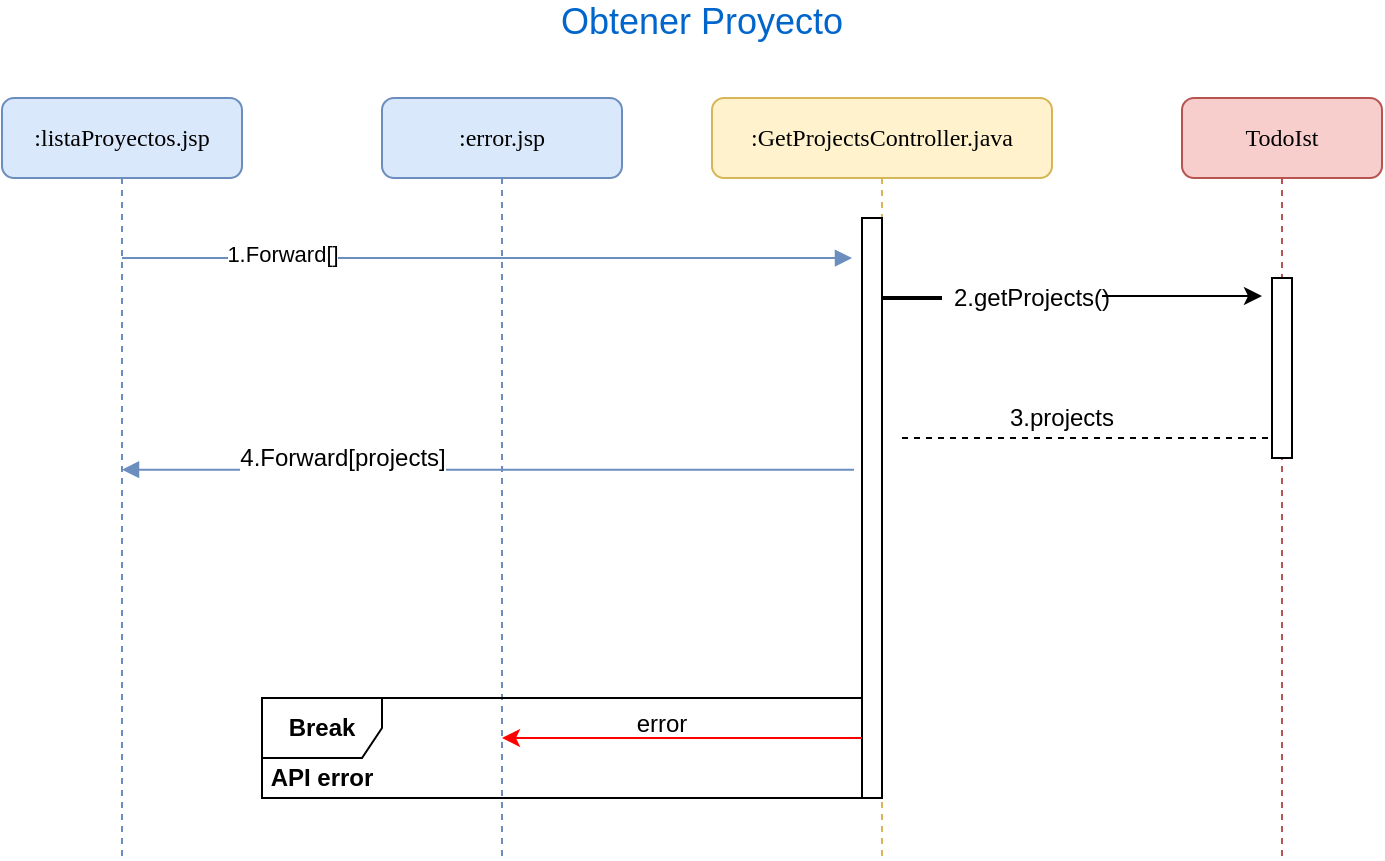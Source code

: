 <mxfile version="10.6.5" type="device"><diagram id="PAMHgrpYF9fYX0UcX3g_" name="Page-1"><mxGraphModel dx="1080" dy="435" grid="1" gridSize="10" guides="1" tooltips="1" connect="1" arrows="1" fold="1" page="1" pageScale="1" pageWidth="827" pageHeight="1169" math="0" shadow="0"><root><mxCell id="0"/><mxCell id="1" parent="0"/><mxCell id="A_eqGJkwwxb5zJPdUTsZ-1" value="1.Forward[]&lt;br&gt;&lt;br&gt;" style="html=1;verticalAlign=bottom;endArrow=block;entryX=-0.5;entryY=0.069;fillColor=#dae8fc;strokeColor=#6c8ebf;rounded=1;entryDx=0;entryDy=0;entryPerimeter=0;" edge="1" parent="1" target="A_eqGJkwwxb5zJPdUTsZ-5"><mxGeometry x="-0.562" y="-20" relative="1" as="geometry"><mxPoint x="100" y="160" as="sourcePoint"/><mxPoint x="446" y="160" as="targetPoint"/><Array as="points"/><mxPoint as="offset"/></mxGeometry></mxCell><mxCell id="A_eqGJkwwxb5zJPdUTsZ-2" value=":listaProyectos.jsp" style="shape=umlLifeline;perimeter=lifelinePerimeter;whiteSpace=wrap;html=1;container=1;collapsible=0;recursiveResize=0;outlineConnect=0;rounded=1;shadow=0;comic=0;labelBackgroundColor=none;strokeColor=#6c8ebf;strokeWidth=1;fillColor=#dae8fc;fontFamily=Verdana;fontSize=12;align=center;" vertex="1" parent="1"><mxGeometry x="40" y="80" width="120" height="380" as="geometry"/></mxCell><mxCell id="A_eqGJkwwxb5zJPdUTsZ-3" value=":error.jsp" style="shape=umlLifeline;perimeter=lifelinePerimeter;whiteSpace=wrap;html=1;container=1;collapsible=0;recursiveResize=0;outlineConnect=0;rounded=1;shadow=0;comic=0;labelBackgroundColor=none;strokeColor=#6c8ebf;strokeWidth=1;fillColor=#dae8fc;fontFamily=Verdana;fontSize=12;align=center;" vertex="1" parent="1"><mxGeometry x="230" y="80" width="120" height="380" as="geometry"/></mxCell><mxCell id="A_eqGJkwwxb5zJPdUTsZ-4" value=":GetProjectsController.java" style="shape=umlLifeline;perimeter=lifelinePerimeter;whiteSpace=wrap;html=1;container=1;collapsible=0;recursiveResize=0;outlineConnect=0;rounded=1;shadow=0;comic=0;labelBackgroundColor=none;strokeColor=#d6b656;strokeWidth=1;fillColor=#fff2cc;fontFamily=Verdana;fontSize=12;align=center;" vertex="1" parent="1"><mxGeometry x="395" y="80" width="170" height="380" as="geometry"/></mxCell><mxCell id="A_eqGJkwwxb5zJPdUTsZ-5" value="" style="html=1;points=[];perimeter=orthogonalPerimeter;rounded=0;shadow=0;comic=0;labelBackgroundColor=none;strokeColor=#000000;strokeWidth=1;fillColor=#FFFFFF;fontFamily=Verdana;fontSize=12;fontColor=#000000;align=center;" vertex="1" parent="A_eqGJkwwxb5zJPdUTsZ-4"><mxGeometry x="75" y="60" width="10" height="290" as="geometry"/></mxCell><mxCell id="A_eqGJkwwxb5zJPdUTsZ-6" value="TodoIst" style="shape=umlLifeline;perimeter=lifelinePerimeter;whiteSpace=wrap;html=1;container=1;collapsible=0;recursiveResize=0;outlineConnect=0;rounded=1;shadow=0;comic=0;labelBackgroundColor=none;strokeColor=#b85450;strokeWidth=1;fillColor=#f8cecc;fontFamily=Verdana;fontSize=12;align=center;" vertex="1" parent="1"><mxGeometry x="630" y="80" width="100" height="380" as="geometry"/></mxCell><mxCell id="A_eqGJkwwxb5zJPdUTsZ-7" value="" style="html=1;points=[];perimeter=orthogonalPerimeter;rounded=0;shadow=0;comic=0;labelBackgroundColor=none;strokeColor=#000000;strokeWidth=1;fillColor=#FFFFFF;fontFamily=Verdana;fontSize=12;fontColor=#000000;align=center;" vertex="1" parent="A_eqGJkwwxb5zJPdUTsZ-6"><mxGeometry x="45" y="90" width="10" height="90" as="geometry"/></mxCell><mxCell id="A_eqGJkwwxb5zJPdUTsZ-8" value="&lt;b&gt;Break&lt;/b&gt;" style="shape=umlFrame;whiteSpace=wrap;html=1;fillColor=#FFFFFF;gradientColor=none;" vertex="1" parent="1"><mxGeometry x="170" y="380" width="300" height="50" as="geometry"/></mxCell><mxCell id="A_eqGJkwwxb5zJPdUTsZ-9" value="" style="endArrow=classic;html=1;" edge="1" parent="1"><mxGeometry width="50" height="50" relative="1" as="geometry"><mxPoint x="590" y="179" as="sourcePoint"/><mxPoint x="670" y="179" as="targetPoint"/></mxGeometry></mxCell><mxCell id="A_eqGJkwwxb5zJPdUTsZ-10" value="2.getProjects()" style="text;html=1;strokeColor=none;fillColor=none;align=center;verticalAlign=middle;whiteSpace=wrap;rounded=0;" vertex="1" parent="1"><mxGeometry x="530" y="170" width="50" height="20" as="geometry"/></mxCell><mxCell id="A_eqGJkwwxb5zJPdUTsZ-11" value="" style="line;strokeWidth=2;html=1;" vertex="1" parent="1"><mxGeometry x="480" y="175" width="30" height="10" as="geometry"/></mxCell><mxCell id="A_eqGJkwwxb5zJPdUTsZ-12" value="" style="endArrow=none;dashed=1;html=1;" edge="1" parent="1"><mxGeometry width="50" height="50" relative="1" as="geometry"><mxPoint x="490" y="250" as="sourcePoint"/><mxPoint x="673" y="250" as="targetPoint"/></mxGeometry></mxCell><mxCell id="A_eqGJkwwxb5zJPdUTsZ-13" value="" style="shape=image;html=1;verticalAlign=top;verticalLabelPosition=bottom;labelBackgroundColor=#ffffff;imageAspect=0;aspect=fixed;image=https://cdn4.iconfinder.com/data/icons/ionicons/512/icon-ios7-arrow-right-128.png;rotation=178;" vertex="1" parent="1"><mxGeometry x="475" y="240" width="20" height="20" as="geometry"/></mxCell><mxCell id="A_eqGJkwwxb5zJPdUTsZ-14" value="3.projects" style="text;html=1;strokeColor=none;fillColor=none;align=center;verticalAlign=middle;whiteSpace=wrap;rounded=0;" vertex="1" parent="1"><mxGeometry x="550" y="230" width="40" height="20" as="geometry"/></mxCell><mxCell id="A_eqGJkwwxb5zJPdUTsZ-15" value="" style="endArrow=classic;html=1;fillColor=#FF0000;strokeColor=#FF0000;" edge="1" parent="1" target="A_eqGJkwwxb5zJPdUTsZ-3"><mxGeometry width="50" height="50" relative="1" as="geometry"><mxPoint x="470" y="400" as="sourcePoint"/><mxPoint x="410" y="330" as="targetPoint"/></mxGeometry></mxCell><mxCell id="A_eqGJkwwxb5zJPdUTsZ-16" value="&lt;b&gt;API error&lt;/b&gt;" style="text;html=1;strokeColor=none;fillColor=none;align=center;verticalAlign=middle;whiteSpace=wrap;rounded=0;" vertex="1" parent="1"><mxGeometry x="170" y="410" width="60" height="20" as="geometry"/></mxCell><mxCell id="A_eqGJkwwxb5zJPdUTsZ-17" value="error&lt;br&gt;&lt;br&gt;" style="text;html=1;strokeColor=none;fillColor=none;align=center;verticalAlign=middle;whiteSpace=wrap;rounded=0;" vertex="1" parent="1"><mxGeometry x="350" y="390" width="40" height="20" as="geometry"/></mxCell><mxCell id="A_eqGJkwwxb5zJPdUTsZ-18" value="&lt;font style=&quot;font-size: 18px&quot; color=&quot;#0066cc&quot;&gt;Obtener Proyecto&lt;br&gt;&lt;/font&gt;&lt;br&gt;" style="text;html=1;strokeColor=none;fillColor=none;align=center;verticalAlign=middle;whiteSpace=wrap;rounded=0;" vertex="1" parent="1"><mxGeometry x="315" y="34" width="150" height="30" as="geometry"/></mxCell><mxCell id="A_eqGJkwwxb5zJPdUTsZ-19" value="" style="html=1;verticalAlign=bottom;endArrow=block;fillColor=#dae8fc;strokeColor=#6c8ebf;rounded=1;exitX=-0.4;exitY=0.434;exitDx=0;exitDy=0;exitPerimeter=0;" edge="1" parent="1" source="A_eqGJkwwxb5zJPdUTsZ-5" target="A_eqGJkwwxb5zJPdUTsZ-2"><mxGeometry x="-0.616" relative="1" as="geometry"><mxPoint x="160" y="260" as="sourcePoint"/><mxPoint x="525" y="260" as="targetPoint"/><Array as="points"/><mxPoint as="offset"/></mxGeometry></mxCell><mxCell id="A_eqGJkwwxb5zJPdUTsZ-20" value="4.Forward[projects]" style="text;html=1;resizable=0;points=[];align=center;verticalAlign=middle;labelBackgroundColor=#ffffff;" vertex="1" connectable="0" parent="A_eqGJkwwxb5zJPdUTsZ-19"><mxGeometry x="-0.896" y="-2" relative="1" as="geometry"><mxPoint x="-237" y="-4" as="offset"/></mxGeometry></mxCell></root></mxGraphModel></diagram></mxfile>
